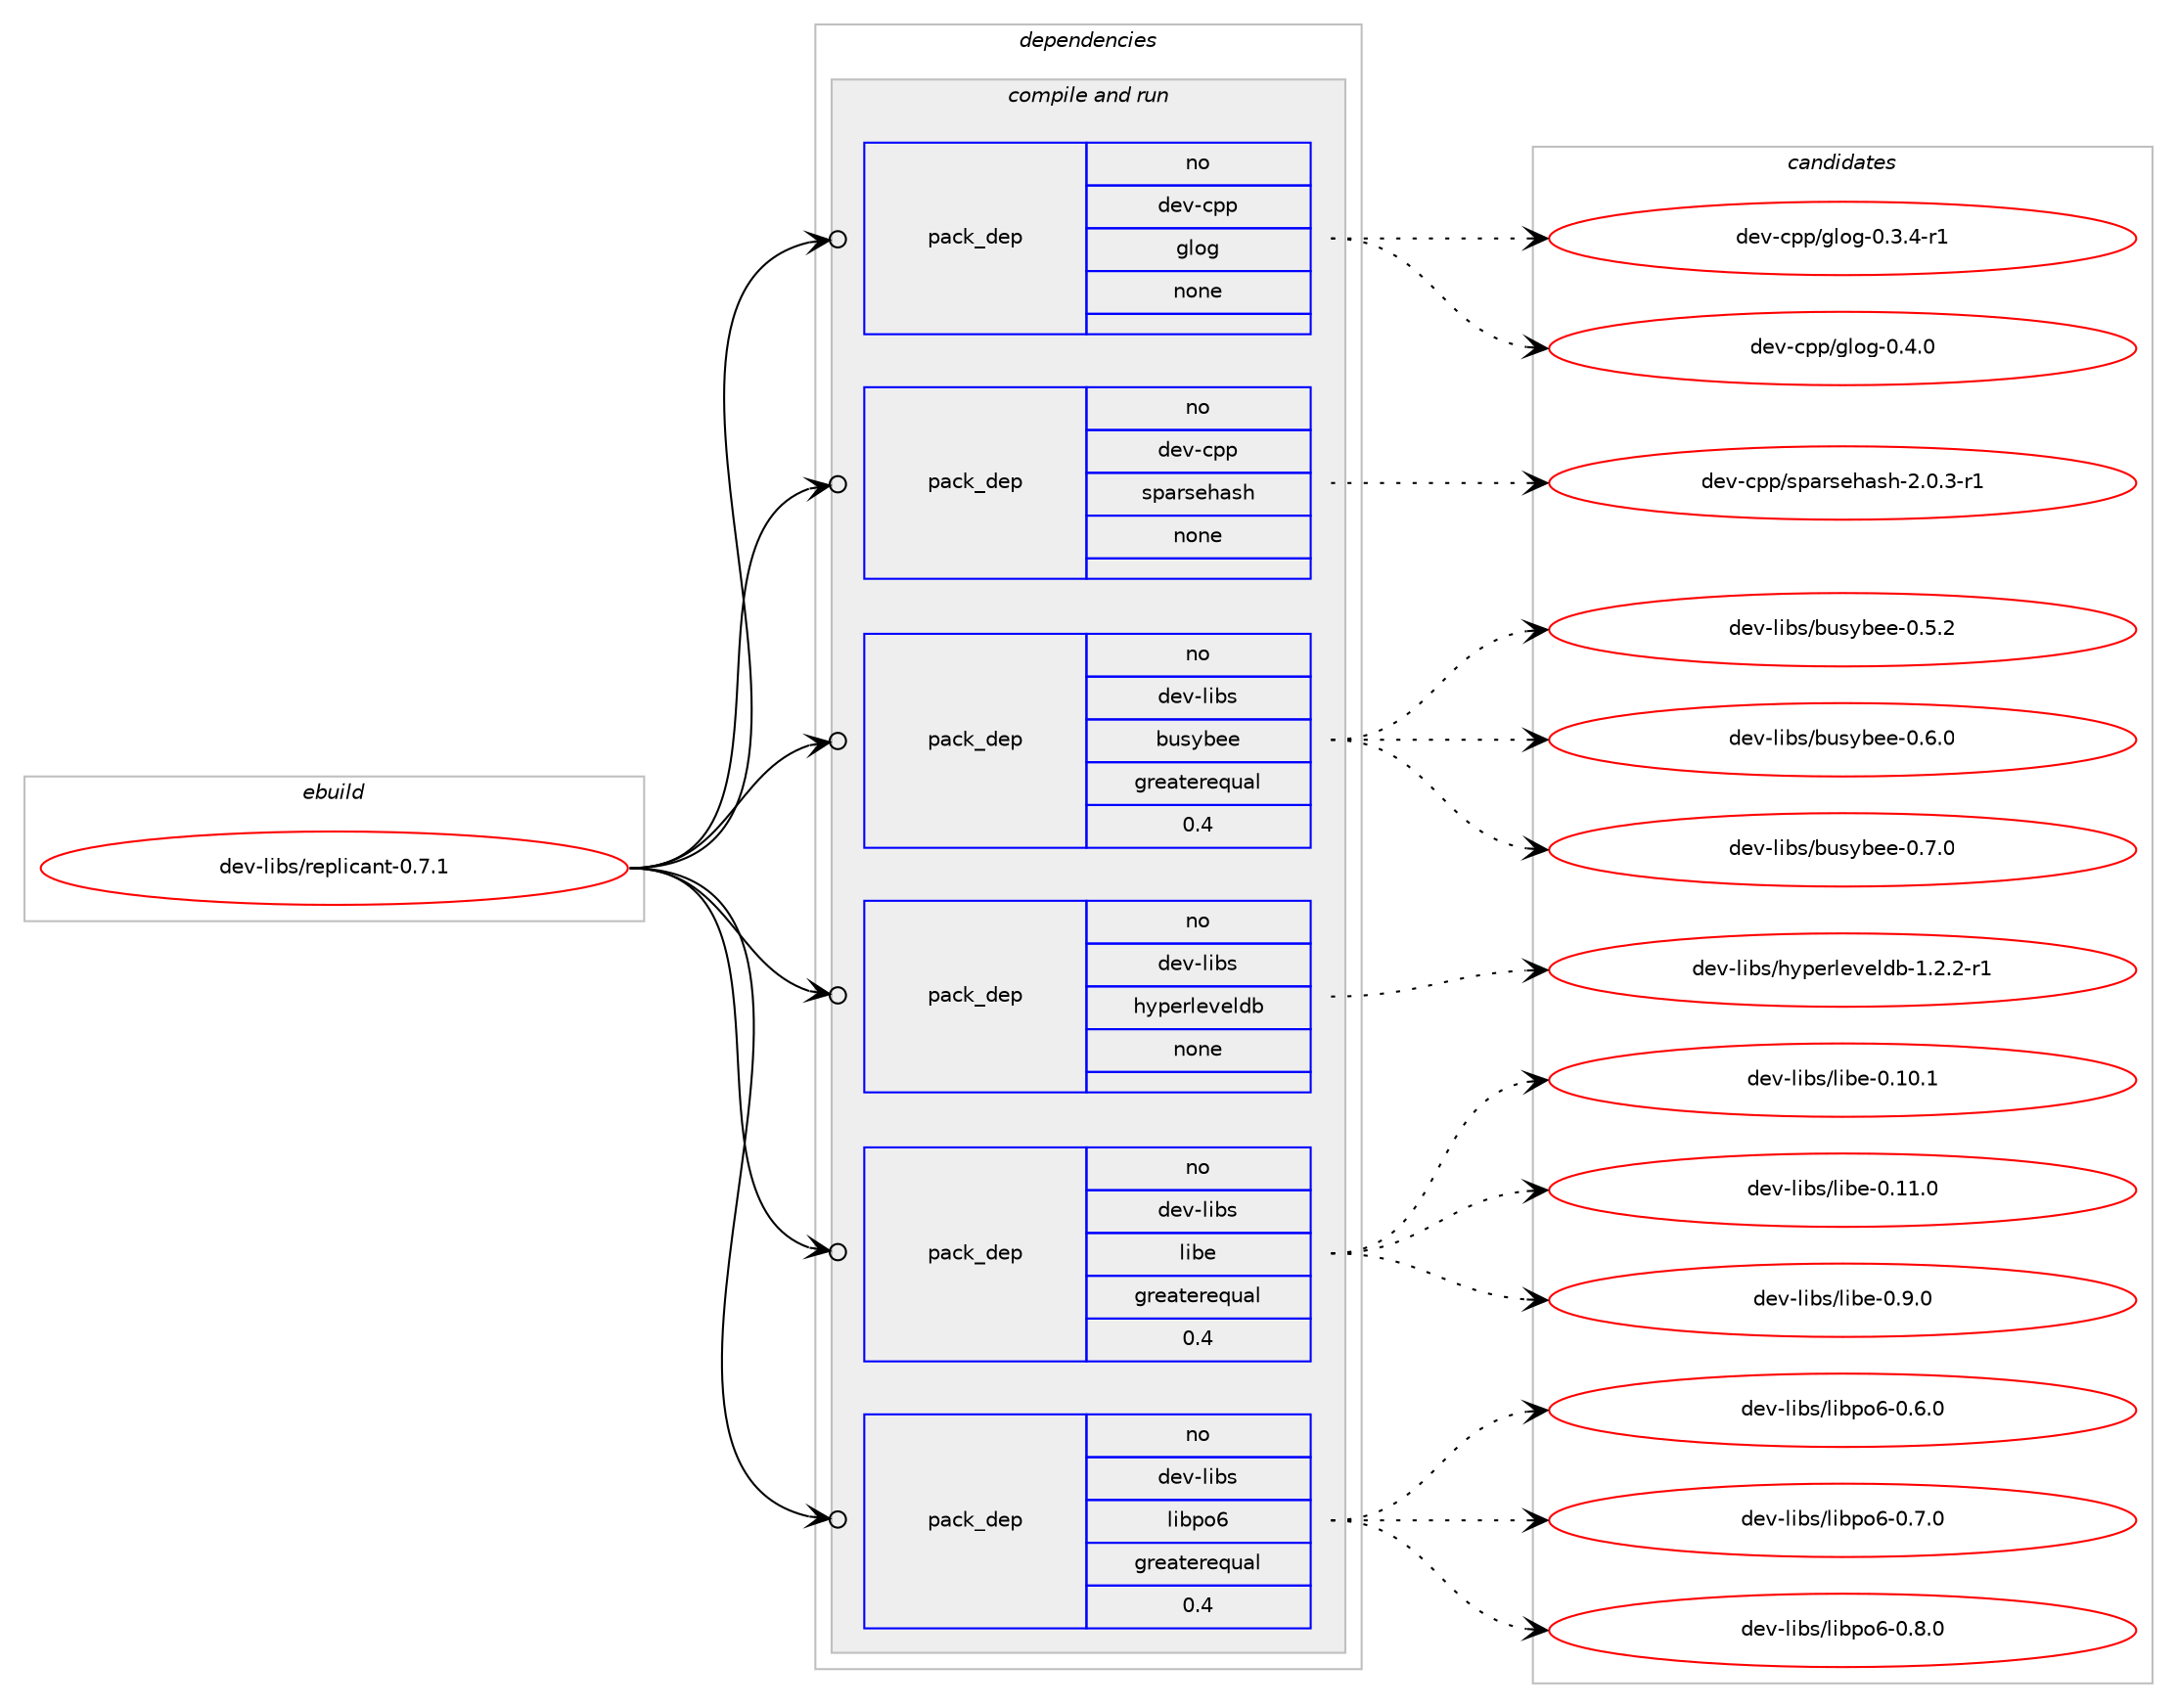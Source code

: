 digraph prolog {

# *************
# Graph options
# *************

newrank=true;
concentrate=true;
compound=true;
graph [rankdir=LR,fontname=Helvetica,fontsize=10,ranksep=1.5];#, ranksep=2.5, nodesep=0.2];
edge  [arrowhead=vee];
node  [fontname=Helvetica,fontsize=10];

# **********
# The ebuild
# **********

subgraph cluster_leftcol {
color=gray;
label=<<i>ebuild</i>>;
id [label="dev-libs/replicant-0.7.1", color=red, width=4, href="../dev-libs/replicant-0.7.1.svg"];
}

# ****************
# The dependencies
# ****************

subgraph cluster_midcol {
color=gray;
label=<<i>dependencies</i>>;
subgraph cluster_compile {
fillcolor="#eeeeee";
style=filled;
label=<<i>compile</i>>;
}
subgraph cluster_compileandrun {
fillcolor="#eeeeee";
style=filled;
label=<<i>compile and run</i>>;
subgraph pack424600 {
dependency568682 [label=<<TABLE BORDER="0" CELLBORDER="1" CELLSPACING="0" CELLPADDING="4" WIDTH="220"><TR><TD ROWSPAN="6" CELLPADDING="30">pack_dep</TD></TR><TR><TD WIDTH="110">no</TD></TR><TR><TD>dev-cpp</TD></TR><TR><TD>glog</TD></TR><TR><TD>none</TD></TR><TR><TD></TD></TR></TABLE>>, shape=none, color=blue];
}
id:e -> dependency568682:w [weight=20,style="solid",arrowhead="odotvee"];
subgraph pack424601 {
dependency568683 [label=<<TABLE BORDER="0" CELLBORDER="1" CELLSPACING="0" CELLPADDING="4" WIDTH="220"><TR><TD ROWSPAN="6" CELLPADDING="30">pack_dep</TD></TR><TR><TD WIDTH="110">no</TD></TR><TR><TD>dev-cpp</TD></TR><TR><TD>sparsehash</TD></TR><TR><TD>none</TD></TR><TR><TD></TD></TR></TABLE>>, shape=none, color=blue];
}
id:e -> dependency568683:w [weight=20,style="solid",arrowhead="odotvee"];
subgraph pack424602 {
dependency568684 [label=<<TABLE BORDER="0" CELLBORDER="1" CELLSPACING="0" CELLPADDING="4" WIDTH="220"><TR><TD ROWSPAN="6" CELLPADDING="30">pack_dep</TD></TR><TR><TD WIDTH="110">no</TD></TR><TR><TD>dev-libs</TD></TR><TR><TD>busybee</TD></TR><TR><TD>greaterequal</TD></TR><TR><TD>0.4</TD></TR></TABLE>>, shape=none, color=blue];
}
id:e -> dependency568684:w [weight=20,style="solid",arrowhead="odotvee"];
subgraph pack424603 {
dependency568685 [label=<<TABLE BORDER="0" CELLBORDER="1" CELLSPACING="0" CELLPADDING="4" WIDTH="220"><TR><TD ROWSPAN="6" CELLPADDING="30">pack_dep</TD></TR><TR><TD WIDTH="110">no</TD></TR><TR><TD>dev-libs</TD></TR><TR><TD>hyperleveldb</TD></TR><TR><TD>none</TD></TR><TR><TD></TD></TR></TABLE>>, shape=none, color=blue];
}
id:e -> dependency568685:w [weight=20,style="solid",arrowhead="odotvee"];
subgraph pack424604 {
dependency568686 [label=<<TABLE BORDER="0" CELLBORDER="1" CELLSPACING="0" CELLPADDING="4" WIDTH="220"><TR><TD ROWSPAN="6" CELLPADDING="30">pack_dep</TD></TR><TR><TD WIDTH="110">no</TD></TR><TR><TD>dev-libs</TD></TR><TR><TD>libe</TD></TR><TR><TD>greaterequal</TD></TR><TR><TD>0.4</TD></TR></TABLE>>, shape=none, color=blue];
}
id:e -> dependency568686:w [weight=20,style="solid",arrowhead="odotvee"];
subgraph pack424605 {
dependency568687 [label=<<TABLE BORDER="0" CELLBORDER="1" CELLSPACING="0" CELLPADDING="4" WIDTH="220"><TR><TD ROWSPAN="6" CELLPADDING="30">pack_dep</TD></TR><TR><TD WIDTH="110">no</TD></TR><TR><TD>dev-libs</TD></TR><TR><TD>libpo6</TD></TR><TR><TD>greaterequal</TD></TR><TR><TD>0.4</TD></TR></TABLE>>, shape=none, color=blue];
}
id:e -> dependency568687:w [weight=20,style="solid",arrowhead="odotvee"];
}
subgraph cluster_run {
fillcolor="#eeeeee";
style=filled;
label=<<i>run</i>>;
}
}

# **************
# The candidates
# **************

subgraph cluster_choices {
rank=same;
color=gray;
label=<<i>candidates</i>>;

subgraph choice424600 {
color=black;
nodesep=1;
choice1001011184599112112471031081111034548465146524511449 [label="dev-cpp/glog-0.3.4-r1", color=red, width=4,href="../dev-cpp/glog-0.3.4-r1.svg"];
choice100101118459911211247103108111103454846524648 [label="dev-cpp/glog-0.4.0", color=red, width=4,href="../dev-cpp/glog-0.4.0.svg"];
dependency568682:e -> choice1001011184599112112471031081111034548465146524511449:w [style=dotted,weight="100"];
dependency568682:e -> choice100101118459911211247103108111103454846524648:w [style=dotted,weight="100"];
}
subgraph choice424601 {
color=black;
nodesep=1;
choice10010111845991121124711511297114115101104971151044550464846514511449 [label="dev-cpp/sparsehash-2.0.3-r1", color=red, width=4,href="../dev-cpp/sparsehash-2.0.3-r1.svg"];
dependency568683:e -> choice10010111845991121124711511297114115101104971151044550464846514511449:w [style=dotted,weight="100"];
}
subgraph choice424602 {
color=black;
nodesep=1;
choice1001011184510810598115479811711512198101101454846534650 [label="dev-libs/busybee-0.5.2", color=red, width=4,href="../dev-libs/busybee-0.5.2.svg"];
choice1001011184510810598115479811711512198101101454846544648 [label="dev-libs/busybee-0.6.0", color=red, width=4,href="../dev-libs/busybee-0.6.0.svg"];
choice1001011184510810598115479811711512198101101454846554648 [label="dev-libs/busybee-0.7.0", color=red, width=4,href="../dev-libs/busybee-0.7.0.svg"];
dependency568684:e -> choice1001011184510810598115479811711512198101101454846534650:w [style=dotted,weight="100"];
dependency568684:e -> choice1001011184510810598115479811711512198101101454846544648:w [style=dotted,weight="100"];
dependency568684:e -> choice1001011184510810598115479811711512198101101454846554648:w [style=dotted,weight="100"];
}
subgraph choice424603 {
color=black;
nodesep=1;
choice100101118451081059811547104121112101114108101118101108100984549465046504511449 [label="dev-libs/hyperleveldb-1.2.2-r1", color=red, width=4,href="../dev-libs/hyperleveldb-1.2.2-r1.svg"];
dependency568685:e -> choice100101118451081059811547104121112101114108101118101108100984549465046504511449:w [style=dotted,weight="100"];
}
subgraph choice424604 {
color=black;
nodesep=1;
choice1001011184510810598115471081059810145484649484649 [label="dev-libs/libe-0.10.1", color=red, width=4,href="../dev-libs/libe-0.10.1.svg"];
choice1001011184510810598115471081059810145484649494648 [label="dev-libs/libe-0.11.0", color=red, width=4,href="../dev-libs/libe-0.11.0.svg"];
choice10010111845108105981154710810598101454846574648 [label="dev-libs/libe-0.9.0", color=red, width=4,href="../dev-libs/libe-0.9.0.svg"];
dependency568686:e -> choice1001011184510810598115471081059810145484649484649:w [style=dotted,weight="100"];
dependency568686:e -> choice1001011184510810598115471081059810145484649494648:w [style=dotted,weight="100"];
dependency568686:e -> choice10010111845108105981154710810598101454846574648:w [style=dotted,weight="100"];
}
subgraph choice424605 {
color=black;
nodesep=1;
choice1001011184510810598115471081059811211154454846544648 [label="dev-libs/libpo6-0.6.0", color=red, width=4,href="../dev-libs/libpo6-0.6.0.svg"];
choice1001011184510810598115471081059811211154454846554648 [label="dev-libs/libpo6-0.7.0", color=red, width=4,href="../dev-libs/libpo6-0.7.0.svg"];
choice1001011184510810598115471081059811211154454846564648 [label="dev-libs/libpo6-0.8.0", color=red, width=4,href="../dev-libs/libpo6-0.8.0.svg"];
dependency568687:e -> choice1001011184510810598115471081059811211154454846544648:w [style=dotted,weight="100"];
dependency568687:e -> choice1001011184510810598115471081059811211154454846554648:w [style=dotted,weight="100"];
dependency568687:e -> choice1001011184510810598115471081059811211154454846564648:w [style=dotted,weight="100"];
}
}

}
